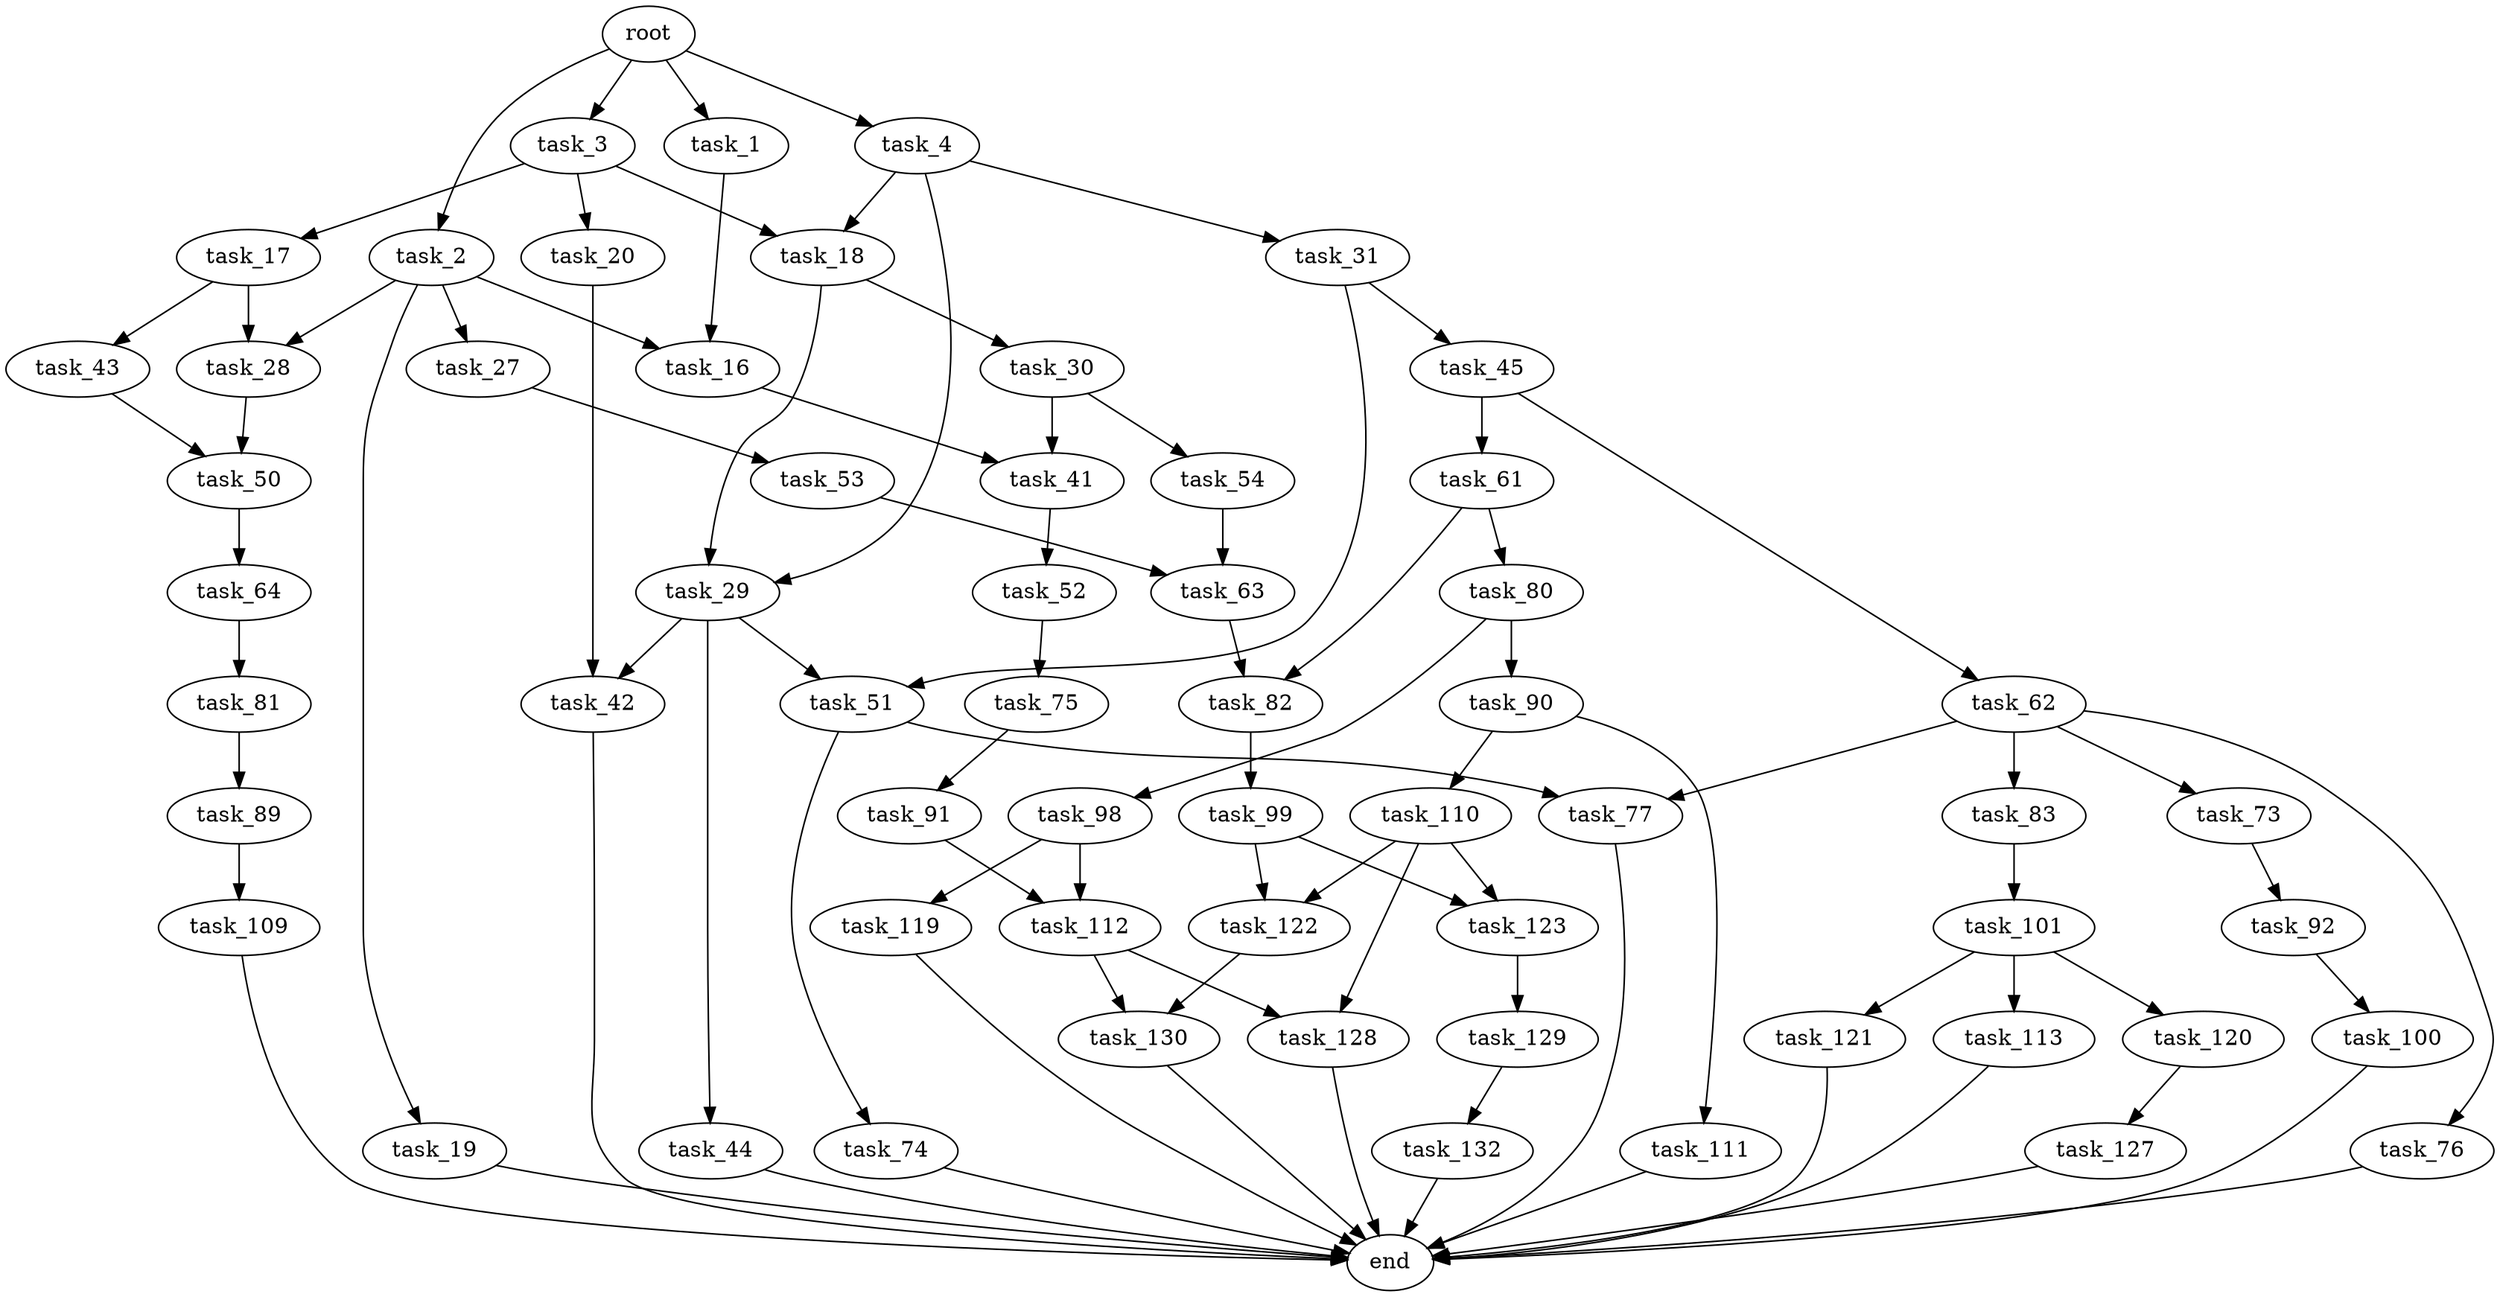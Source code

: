 digraph G {
  root [size="0.000000"];
  task_1 [size="782757789696.000000"];
  task_2 [size="68719476736.000000"];
  task_3 [size="231928233984.000000"];
  task_4 [size="169135197780.000000"];
  task_16 [size="6549099044.000000"];
  task_19 [size="231928233984.000000"];
  task_27 [size="214628199879.000000"];
  task_28 [size="31822279995.000000"];
  task_17 [size="79973260440.000000"];
  task_18 [size="10317304186.000000"];
  task_20 [size="309944956464.000000"];
  task_29 [size="1713145636.000000"];
  task_31 [size="28991029248.000000"];
  task_41 [size="18458061657.000000"];
  task_43 [size="231928233984.000000"];
  task_30 [size="134217728000.000000"];
  end [size="0.000000"];
  task_42 [size="1405992339601.000000"];
  task_53 [size="1424964983808.000000"];
  task_50 [size="41363980838.000000"];
  task_44 [size="23037144901.000000"];
  task_51 [size="5691732464.000000"];
  task_54 [size="457007508825.000000"];
  task_45 [size="1919087608.000000"];
  task_52 [size="1625606970.000000"];
  task_61 [size="549755813888.000000"];
  task_62 [size="423390183741.000000"];
  task_64 [size="231928233984.000000"];
  task_74 [size="782757789696.000000"];
  task_77 [size="14302843485.000000"];
  task_75 [size="137127800143.000000"];
  task_63 [size="6017838138.000000"];
  task_80 [size="711148778956.000000"];
  task_82 [size="8589934592.000000"];
  task_73 [size="68719476736.000000"];
  task_76 [size="8061689981.000000"];
  task_83 [size="5323392474.000000"];
  task_81 [size="368293445632.000000"];
  task_92 [size="18901664328.000000"];
  task_91 [size="13928014741.000000"];
  task_90 [size="11179951010.000000"];
  task_98 [size="578683748423.000000"];
  task_89 [size="28991029248.000000"];
  task_99 [size="28991029248.000000"];
  task_101 [size="35638046381.000000"];
  task_109 [size="6889470015.000000"];
  task_110 [size="864596636558.000000"];
  task_111 [size="1245922190.000000"];
  task_112 [size="225590962428.000000"];
  task_100 [size="20918103432.000000"];
  task_119 [size="68719476736.000000"];
  task_122 [size="1451499640.000000"];
  task_123 [size="231928233984.000000"];
  task_113 [size="549755813888.000000"];
  task_120 [size="67995595831.000000"];
  task_121 [size="399035432739.000000"];
  task_128 [size="35306203678.000000"];
  task_130 [size="5861512426.000000"];
  task_127 [size="1392311156407.000000"];
  task_129 [size="28991029248.000000"];
  task_132 [size="3794157622.000000"];

  root -> task_1 [size="1.000000"];
  root -> task_2 [size="1.000000"];
  root -> task_3 [size="1.000000"];
  root -> task_4 [size="1.000000"];
  task_1 -> task_16 [size="679477248.000000"];
  task_2 -> task_16 [size="134217728.000000"];
  task_2 -> task_19 [size="134217728.000000"];
  task_2 -> task_27 [size="134217728.000000"];
  task_2 -> task_28 [size="134217728.000000"];
  task_3 -> task_17 [size="301989888.000000"];
  task_3 -> task_18 [size="301989888.000000"];
  task_3 -> task_20 [size="301989888.000000"];
  task_4 -> task_18 [size="134217728.000000"];
  task_4 -> task_29 [size="134217728.000000"];
  task_4 -> task_31 [size="134217728.000000"];
  task_16 -> task_41 [size="134217728.000000"];
  task_19 -> end [size="1.000000"];
  task_27 -> task_53 [size="301989888.000000"];
  task_28 -> task_50 [size="33554432.000000"];
  task_17 -> task_28 [size="134217728.000000"];
  task_17 -> task_43 [size="134217728.000000"];
  task_18 -> task_29 [size="411041792.000000"];
  task_18 -> task_30 [size="411041792.000000"];
  task_20 -> task_42 [size="209715200.000000"];
  task_29 -> task_42 [size="33554432.000000"];
  task_29 -> task_44 [size="33554432.000000"];
  task_29 -> task_51 [size="33554432.000000"];
  task_31 -> task_45 [size="75497472.000000"];
  task_31 -> task_51 [size="75497472.000000"];
  task_41 -> task_52 [size="301989888.000000"];
  task_43 -> task_50 [size="301989888.000000"];
  task_30 -> task_41 [size="209715200.000000"];
  task_30 -> task_54 [size="209715200.000000"];
  task_42 -> end [size="1.000000"];
  task_53 -> task_63 [size="838860800.000000"];
  task_50 -> task_64 [size="838860800.000000"];
  task_44 -> end [size="1.000000"];
  task_51 -> task_74 [size="134217728.000000"];
  task_51 -> task_77 [size="134217728.000000"];
  task_54 -> task_63 [size="411041792.000000"];
  task_45 -> task_61 [size="134217728.000000"];
  task_45 -> task_62 [size="134217728.000000"];
  task_52 -> task_75 [size="33554432.000000"];
  task_61 -> task_80 [size="536870912.000000"];
  task_61 -> task_82 [size="536870912.000000"];
  task_62 -> task_73 [size="838860800.000000"];
  task_62 -> task_76 [size="838860800.000000"];
  task_62 -> task_77 [size="838860800.000000"];
  task_62 -> task_83 [size="838860800.000000"];
  task_64 -> task_81 [size="301989888.000000"];
  task_74 -> end [size="1.000000"];
  task_77 -> end [size="1.000000"];
  task_75 -> task_91 [size="209715200.000000"];
  task_63 -> task_82 [size="134217728.000000"];
  task_80 -> task_90 [size="679477248.000000"];
  task_80 -> task_98 [size="679477248.000000"];
  task_82 -> task_99 [size="33554432.000000"];
  task_73 -> task_92 [size="134217728.000000"];
  task_76 -> end [size="1.000000"];
  task_83 -> task_101 [size="134217728.000000"];
  task_81 -> task_89 [size="411041792.000000"];
  task_92 -> task_100 [size="301989888.000000"];
  task_91 -> task_112 [size="33554432.000000"];
  task_90 -> task_110 [size="536870912.000000"];
  task_90 -> task_111 [size="536870912.000000"];
  task_98 -> task_112 [size="838860800.000000"];
  task_98 -> task_119 [size="838860800.000000"];
  task_89 -> task_109 [size="75497472.000000"];
  task_99 -> task_122 [size="75497472.000000"];
  task_99 -> task_123 [size="75497472.000000"];
  task_101 -> task_113 [size="679477248.000000"];
  task_101 -> task_120 [size="679477248.000000"];
  task_101 -> task_121 [size="679477248.000000"];
  task_109 -> end [size="1.000000"];
  task_110 -> task_122 [size="679477248.000000"];
  task_110 -> task_123 [size="679477248.000000"];
  task_110 -> task_128 [size="679477248.000000"];
  task_111 -> end [size="1.000000"];
  task_112 -> task_128 [size="536870912.000000"];
  task_112 -> task_130 [size="536870912.000000"];
  task_100 -> end [size="1.000000"];
  task_119 -> end [size="1.000000"];
  task_122 -> task_130 [size="33554432.000000"];
  task_123 -> task_129 [size="301989888.000000"];
  task_113 -> end [size="1.000000"];
  task_120 -> task_127 [size="75497472.000000"];
  task_121 -> end [size="1.000000"];
  task_128 -> end [size="1.000000"];
  task_130 -> end [size="1.000000"];
  task_127 -> end [size="1.000000"];
  task_129 -> task_132 [size="75497472.000000"];
  task_132 -> end [size="1.000000"];
}
